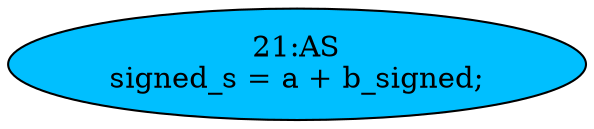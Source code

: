 strict digraph "" {
	node [label="\N"];
	"21:AS"	[ast="<pyverilog.vparser.ast.Assign object at 0x7f0f95bd8c10>",
		def_var="['signed_s']",
		fillcolor=deepskyblue,
		label="21:AS
signed_s = a + b_signed;",
		statements="[]",
		style=filled,
		typ=Assign,
		use_var="['a', 'b_signed']"];
}
